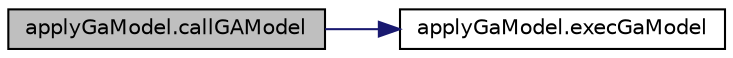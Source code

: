 digraph "applyGaModel.callGAModel"
{
  edge [fontname="Helvetica",fontsize="10",labelfontname="Helvetica",labelfontsize="10"];
  node [fontname="Helvetica",fontsize="10",shape=record];
  rankdir="LR";
  Node0 [label="applyGaModel.callGAModel",height=0.2,width=0.4,color="black", fillcolor="grey75", style="filled", fontcolor="black"];
  Node0 -> Node1 [color="midnightblue",fontsize="10",style="solid",fontname="Helvetica"];
  Node1 [label="applyGaModel.execGaModel",height=0.2,width=0.4,color="black", fillcolor="white", style="filled",URL="$namespaceapply_ga_model.html#ab1a6aa8daf49dc086e44c199e7d470f3"];
}
